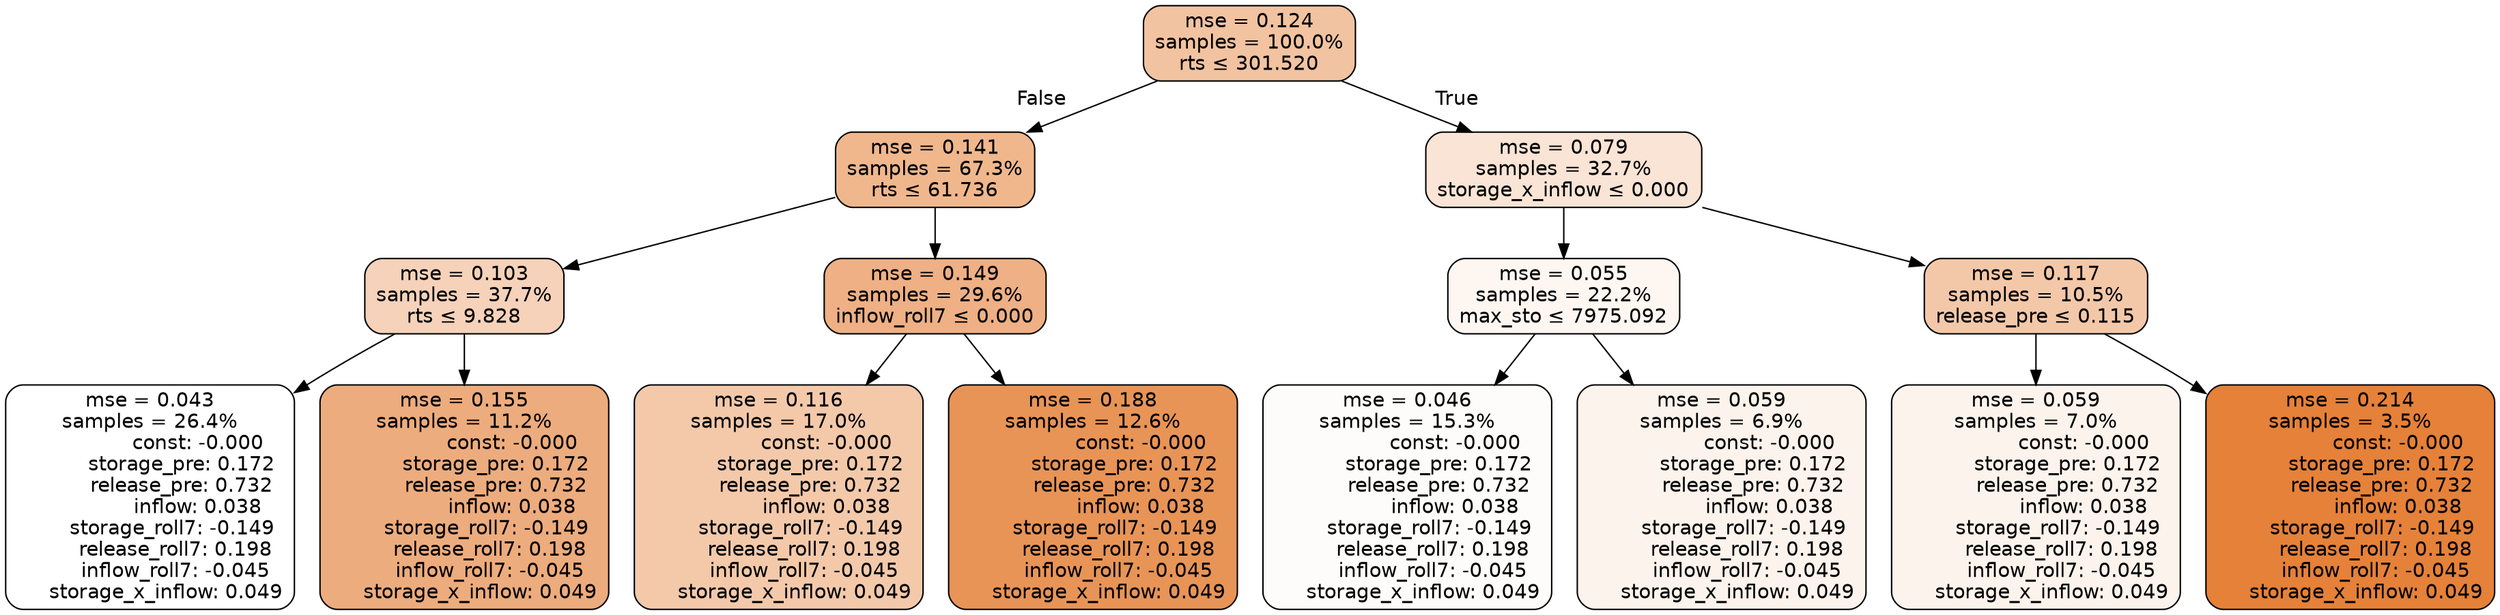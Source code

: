 digraph tree {
node [shape=rectangle, style="filled, rounded", color="black", fontname=helvetica] ;
edge [fontname=helvetica] ;
	"0" [label="mse = 0.124
samples = 100.0%
rts &le; 301.520", fillcolor="#f2c3a1"]
	"1" [label="mse = 0.141
samples = 67.3%
rts &le; 61.736", fillcolor="#f0b78d"]
	"2" [label="mse = 0.103
samples = 37.7%
rts &le; 9.828", fillcolor="#f5d2b9"]
	"3" [label="mse = 0.043
samples = 26.4%
               const: -0.000
          storage_pre: 0.172
          release_pre: 0.732
               inflow: 0.038
       storage_roll7: -0.149
        release_roll7: 0.198
        inflow_roll7: -0.045
     storage_x_inflow: 0.049", fillcolor="#ffffff"]
	"4" [label="mse = 0.155
samples = 11.2%
               const: -0.000
          storage_pre: 0.172
          release_pre: 0.732
               inflow: 0.038
       storage_roll7: -0.149
        release_roll7: 0.198
        inflow_roll7: -0.045
     storage_x_inflow: 0.049", fillcolor="#edac7d"]
	"5" [label="mse = 0.149
samples = 29.6%
inflow_roll7 &le; 0.000", fillcolor="#eeb084"]
	"6" [label="mse = 0.116
samples = 17.0%
               const: -0.000
          storage_pre: 0.172
          release_pre: 0.732
               inflow: 0.038
       storage_roll7: -0.149
        release_roll7: 0.198
        inflow_roll7: -0.045
     storage_x_inflow: 0.049", fillcolor="#f3c9aa"]
	"7" [label="mse = 0.188
samples = 12.6%
               const: -0.000
          storage_pre: 0.172
          release_pre: 0.732
               inflow: 0.038
       storage_roll7: -0.149
        release_roll7: 0.198
        inflow_roll7: -0.045
     storage_x_inflow: 0.049", fillcolor="#e89457"]
	"8" [label="mse = 0.079
samples = 32.7%
storage_x_inflow &le; 0.000", fillcolor="#f9e4d5"]
	"9" [label="mse = 0.055
samples = 22.2%
max_sto &le; 7975.092", fillcolor="#fdf6f1"]
	"10" [label="mse = 0.046
samples = 15.3%
               const: -0.000
          storage_pre: 0.172
          release_pre: 0.732
               inflow: 0.038
       storage_roll7: -0.149
        release_roll7: 0.198
        inflow_roll7: -0.045
     storage_x_inflow: 0.049", fillcolor="#fefcfb"]
	"11" [label="mse = 0.059
samples = 6.9%
               const: -0.000
          storage_pre: 0.172
          release_pre: 0.732
               inflow: 0.038
       storage_roll7: -0.149
        release_roll7: 0.198
        inflow_roll7: -0.045
     storage_x_inflow: 0.049", fillcolor="#fcf3ec"]
	"12" [label="mse = 0.117
samples = 10.5%
release_pre &le; 0.115", fillcolor="#f3c8a9"]
	"13" [label="mse = 0.059
samples = 7.0%
               const: -0.000
          storage_pre: 0.172
          release_pre: 0.732
               inflow: 0.038
       storage_roll7: -0.149
        release_roll7: 0.198
        inflow_roll7: -0.045
     storage_x_inflow: 0.049", fillcolor="#fcf3ec"]
	"14" [label="mse = 0.214
samples = 3.5%
               const: -0.000
          storage_pre: 0.172
          release_pre: 0.732
               inflow: 0.038
       storage_roll7: -0.149
        release_roll7: 0.198
        inflow_roll7: -0.045
     storage_x_inflow: 0.049", fillcolor="#e58139"]

	"0" -> "1" [labeldistance=2.5, labelangle=45, headlabel="False"]
	"1" -> "2"
	"2" -> "3"
	"2" -> "4"
	"1" -> "5"
	"5" -> "6"
	"5" -> "7"
	"0" -> "8" [labeldistance=2.5, labelangle=-45, headlabel="True"]
	"8" -> "9"
	"9" -> "10"
	"9" -> "11"
	"8" -> "12"
	"12" -> "13"
	"12" -> "14"
}